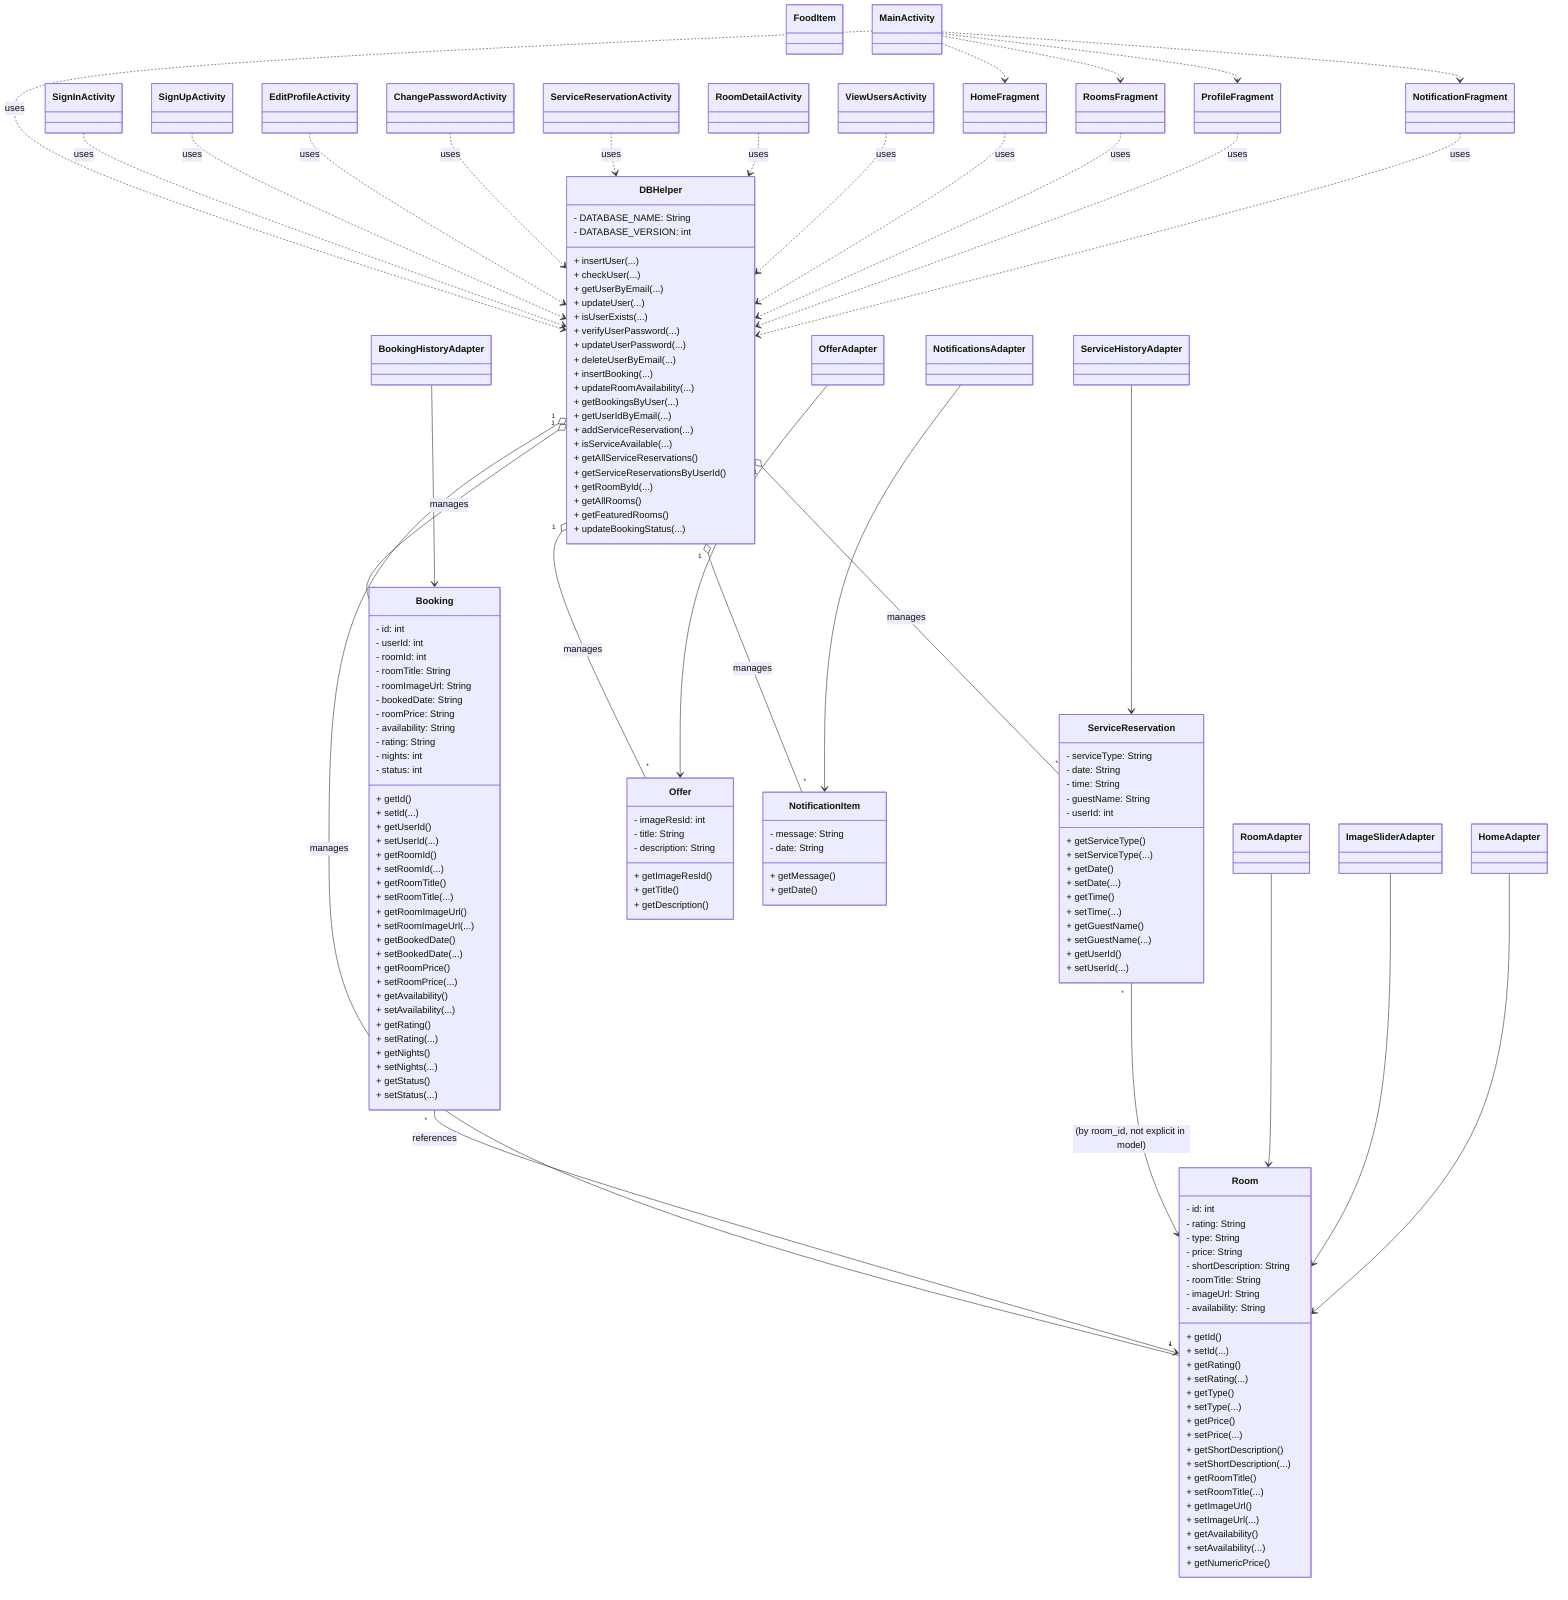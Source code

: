 classDiagram
    class DBHelper {
        - DATABASE_NAME: String
        - DATABASE_VERSION: int
        + insertUser(...)
        + checkUser(...)
        + getUserByEmail(...)
        + updateUser(...)
        + isUserExists(...)
        + verifyUserPassword(...)
        + updateUserPassword(...)
        + deleteUserByEmail(...)
        + insertBooking(...)
        + updateRoomAvailability(...)
        + getBookingsByUser(...)
        + getUserIdByEmail(...)
        + addServiceReservation(...)
        + isServiceAvailable(...)
        + getAllServiceReservations()
        + getServiceReservationsByUserId()
        + getRoomById(...)
        + getAllRooms()
        + getFeaturedRooms()
        + updateBookingStatus(...)
    }

    class Booking {
        - id: int
        - userId: int
        - roomId: int
        - roomTitle: String
        - roomImageUrl: String
        - bookedDate: String
        - roomPrice: String
        - availability: String
        - rating: String
        - nights: int
        - status: int
        + getId()
        + setId(...)
        + getUserId()
        + setUserId(...)
        + getRoomId()
        + setRoomId(...)
        + getRoomTitle()
        + setRoomTitle(...)
        + getRoomImageUrl()
        + setRoomImageUrl(...)
        + getBookedDate()
        + setBookedDate(...)
        + getRoomPrice()
        + setRoomPrice(...)
        + getAvailability()
        + setAvailability(...)
        + getRating()
        + setRating(...)
        + getNights()
        + setNights(...)
        + getStatus()
        + setStatus(...)
    }

    class Room {
        - id: int
        - rating: String
        - type: String
        - price: String
        - shortDescription: String
        - roomTitle: String
        - imageUrl: String
        - availability: String
        + getId()
        + setId(...)
        + getRating()
        + setRating(...)
        + getType()
        + setType(...)
        + getPrice()
        + setPrice(...)
        + getShortDescription()
        + setShortDescription(...)
        + getRoomTitle()
        + setRoomTitle(...)
        + getImageUrl()
        + setImageUrl(...)
        + getAvailability()
        + setAvailability(...)
        + getNumericPrice()
    }

    class ServiceReservation {
        - serviceType: String
        - date: String
        - time: String
        - guestName: String
        - userId: int
        + getServiceType()
        + setServiceType(...)
        + getDate()
        + setDate(...)
        + getTime()
        + setTime(...)
        + getGuestName()
        + setGuestName(...)
        + getUserId()
        + setUserId(...)
    }

    class Offer {
        - imageResId: int
        - title: String
        - description: String
        + getImageResId()
        + getTitle()
        + getDescription()
    }

    class NotificationItem {
        - message: String
        - date: String
        + getMessage()
        + getDate()
    }

    class FoodItem

    %% Adapters (grouped)
    class RoomAdapter
    class BookingHistoryAdapter
    class ServiceHistoryAdapter
    class OfferAdapter
    class NotificationsAdapter
    class ImageSliderAdapter
    class HomeAdapter

    %% Activities/Fragments (grouped)
    class MainActivity
    class SignInActivity
    class SignUpActivity
    class EditProfileActivity
    class ChangePasswordActivity
    class ServiceReservationActivity
    class RoomDetailActivity
    class ViewUsersActivity
    class HomeFragment
    class RoomsFragment
    class ProfileFragment
    class NotificationFragment

    %% Relationships
    DBHelper "1" o-- "*" Booking : manages
    DBHelper "1" o-- "*" Room : manages
    DBHelper "1" o-- "*" ServiceReservation : manages
    DBHelper "1" o-- "*" Offer : manages
    DBHelper "1" o-- "*" NotificationItem : manages

    Booking "*" --> "1" Room : references
    ServiceReservation "*" --> "1" Room : (by room_id, not explicit in model)

    RoomAdapter --> Room
    BookingHistoryAdapter --> Booking
    ServiceHistoryAdapter --> ServiceReservation
    OfferAdapter --> Offer
    NotificationsAdapter --> NotificationItem
    ImageSliderAdapter --> Room
    HomeAdapter --> Room

    MainActivity ..> DBHelper : uses
    SignInActivity ..> DBHelper : uses
    SignUpActivity ..> DBHelper : uses
    EditProfileActivity ..> DBHelper : uses
    ChangePasswordActivity ..> DBHelper : uses
    ServiceReservationActivity ..> DBHelper : uses
    RoomDetailActivity ..> DBHelper : uses
    ViewUsersActivity ..> DBHelper : uses
    HomeFragment ..> DBHelper : uses
    RoomsFragment ..> DBHelper : uses
    ProfileFragment ..> DBHelper : uses
    NotificationFragment ..> DBHelper : uses

    MainActivity ..> HomeFragment
    MainActivity ..> RoomsFragment
    MainActivity ..> ProfileFragment
    MainActivity ..> NotificationFragment

    %% Legend
    %% o-- aggregation, --> association, ..> dependency